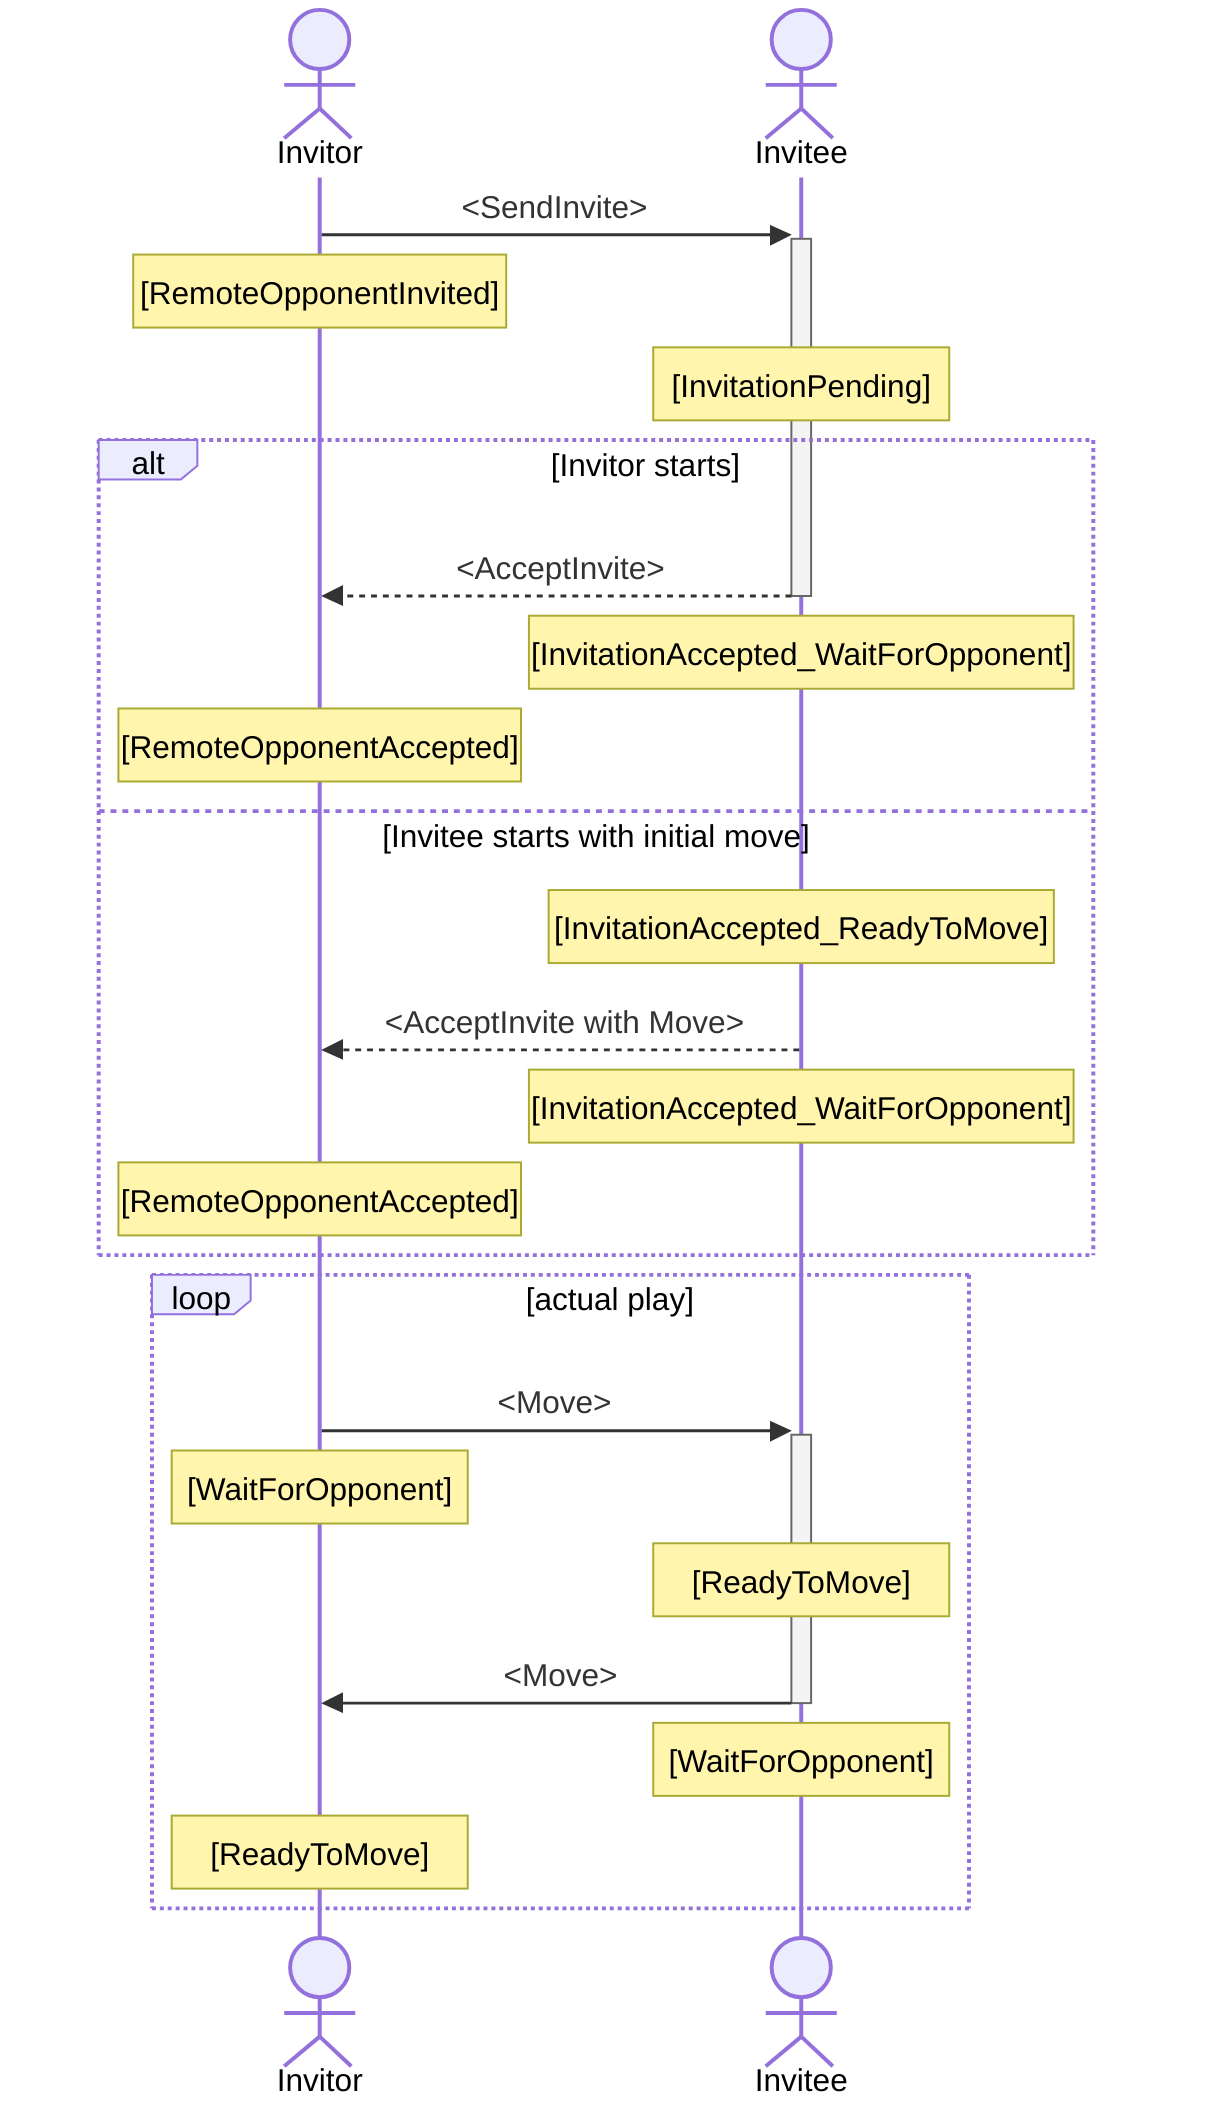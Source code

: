 sequenceDiagram

    actor Local as Invitor
    actor Remote as Invitee

    Local->>+Remote: <SendInvite>
    Note over Local: [RemoteOpponentInvited]
    Note over Remote: [InvitationPending]


    alt Invitor starts
        Remote-->>-Local: <AcceptInvite>

        Note over Remote: [InvitationAccepted_WaitForOpponent]
        Note over Local: [RemoteOpponentAccepted]

    else Invitee starts with initial move

        Note over Remote: [InvitationAccepted_ReadyToMove]
        Remote-->>Local: <AcceptInvite with Move>
        Note over Remote: [InvitationAccepted_WaitForOpponent]


        Note over Local: [RemoteOpponentAccepted]
    

    end



    loop actual play
        Local->>+Remote: <Move>
        Note over Local: [WaitForOpponent]
        Note over Remote: [ReadyToMove]


        Remote->>-Local: <Move>
        Note over Remote: [WaitForOpponent]
        Note over Local: [ReadyToMove]
    end